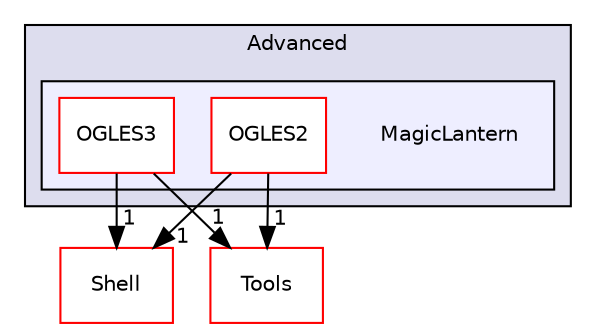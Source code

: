 digraph "PVR/SDK_3.4/Examples/Advanced/MagicLantern" {
  compound=true
  node [ fontsize="10", fontname="Helvetica"];
  edge [ labelfontsize="10", labelfontname="Helvetica"];
  subgraph clusterdir_3311445bd4425c20b6c3fe25c066f270 {
    graph [ bgcolor="#ddddee", pencolor="black", label="Advanced" fontname="Helvetica", fontsize="10", URL="dir_3311445bd4425c20b6c3fe25c066f270.html"]
  subgraph clusterdir_bf6efcebe2b02aa4c7165f683f12d0a9 {
    graph [ bgcolor="#eeeeff", pencolor="black", label="" URL="dir_bf6efcebe2b02aa4c7165f683f12d0a9.html"];
    dir_bf6efcebe2b02aa4c7165f683f12d0a9 [shape=plaintext label="MagicLantern"];
    dir_d3344340c1d95fea2e39bed27ca452ec [shape=box label="OGLES2" color="red" fillcolor="white" style="filled" URL="dir_d3344340c1d95fea2e39bed27ca452ec.html"];
    dir_d6467bea0fe1a2d55f784affde1ea5c2 [shape=box label="OGLES3" color="red" fillcolor="white" style="filled" URL="dir_d6467bea0fe1a2d55f784affde1ea5c2.html"];
  }
  }
  dir_de41955a66a331b990d60d5323117a97 [shape=box label="Shell" fillcolor="white" style="filled" color="red" URL="dir_de41955a66a331b990d60d5323117a97.html"];
  dir_5222bd6691dac9df766f8a52293393a2 [shape=box label="Tools" fillcolor="white" style="filled" color="red" URL="dir_5222bd6691dac9df766f8a52293393a2.html"];
  dir_d3344340c1d95fea2e39bed27ca452ec->dir_de41955a66a331b990d60d5323117a97 [headlabel="1", labeldistance=1.5 headhref="dir_000819_000133.html"];
  dir_d3344340c1d95fea2e39bed27ca452ec->dir_5222bd6691dac9df766f8a52293393a2 [headlabel="1", labeldistance=1.5 headhref="dir_000819_001762.html"];
  dir_d6467bea0fe1a2d55f784affde1ea5c2->dir_de41955a66a331b990d60d5323117a97 [headlabel="1", labeldistance=1.5 headhref="dir_000821_000133.html"];
  dir_d6467bea0fe1a2d55f784affde1ea5c2->dir_5222bd6691dac9df766f8a52293393a2 [headlabel="1", labeldistance=1.5 headhref="dir_000821_001762.html"];
}
